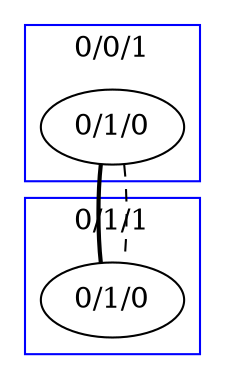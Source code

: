 graph G {
	subgraph "cluster0/0/0" {
		color=blue
		label="0/0/0"
		node [color=lightgrey shape=diamond style=filled]
	}
	subgraph "cluster0/0/1" {
		color=blue
		"0/1/0-0/0/1" [label="0/1/0"]
		label="0/0/1"
		node [color=lightgrey shape=diamond style=filled]
	}
	subgraph "cluster0/1/0" {
		color=blue
		label="0/1/0"
		node [color=lightgrey shape=diamond style=filled]
	}
	subgraph "cluster0/1/1" {
		color=blue
		"0/1/0-0/1/1" [label="0/1/0"]
		label="0/1/1"
		node [color=lightgrey shape=diamond style=filled]
	}
	subgraph "cluster1/0/0" {
		color=blue
		label="1/0/0"
		node [color=lightgrey shape=diamond style=filled]
	}
	subgraph "cluster1/0/1" {
		color=blue
		label="1/0/1"
		node [color=lightgrey shape=diamond style=filled]
	}
	subgraph "cluster1/1/0" {
		color=blue
		label="1/1/0"
		node [color=lightgrey shape=diamond style=filled]
	}
	subgraph "cluster1/1/1" {
		color=blue
		label="1/1/1"
		node [color=lightgrey shape=diamond style=filled]
	}
	subgraph "cluster2/0/0" {
		color=blue
		label="2/0/0"
		node [color=lightgrey shape=diamond style=filled]
	}
	subgraph "cluster2/0/1" {
		color=blue
		label="2/0/1"
		node [color=lightgrey shape=diamond style=filled]
	}
	subgraph "cluster2/1/0" {
		color=blue
		label="2/1/0"
		node [color=lightgrey shape=diamond style=filled]
	}
	subgraph "cluster2/1/1" {
		color=blue
		label="2/1/1"
		node [color=lightgrey shape=diamond style=filled]
	}
	subgraph "cluster3/0/0" {
		color=blue
		label="3/0/0"
		node [color=lightgrey shape=diamond style=filled]
	}
	subgraph "cluster3/0/1" {
		color=blue
		label="3/0/1"
		node [color=lightgrey shape=diamond style=filled]
	}
	subgraph "cluster3/1/0" {
		color=blue
		label="3/1/0"
		node [color=lightgrey shape=diamond style=filled]
	}
	subgraph "cluster3/1/1" {
		color=blue
		label="3/1/1"
		node [color=lightgrey shape=diamond style=filled]
	}
	subgraph "cluster4/0/0" {
		color=blue
		label="4/0/0"
		node [color=lightgrey shape=diamond style=filled]
	}
	subgraph "cluster4/0/1" {
		color=blue
		label="4/0/1"
		node [color=lightgrey shape=diamond style=filled]
	}
	subgraph "cluster4/1/0" {
		color=blue
		label="4/1/0"
		node [color=lightgrey shape=diamond style=filled]
	}
	subgraph "cluster4/1/1" {
		color=blue
		label="4/1/1"
		node [color=lightgrey shape=diamond style=filled]
	}
	subgraph "cluster5/0/0" {
		color=blue
		label="5/0/0"
		node [color=lightgrey shape=diamond style=filled]
	}
	subgraph "cluster5/0/1" {
		color=blue
		label="5/0/1"
		node [color=lightgrey shape=diamond style=filled]
	}
	subgraph "cluster5/1/0" {
		color=blue
		label="5/1/0"
		node [color=lightgrey shape=diamond style=filled]
	}
	subgraph "cluster5/1/1" {
		color=blue
		label="5/1/1"
		node [color=lightgrey shape=diamond style=filled]
	}
	"0/1/0-0/0/1" -- "0/1/0-0/1/1" [style=bold]
	"0/1/0-0/0/1" -- "0/1/0-0/1/1" [style=dashed]
}
